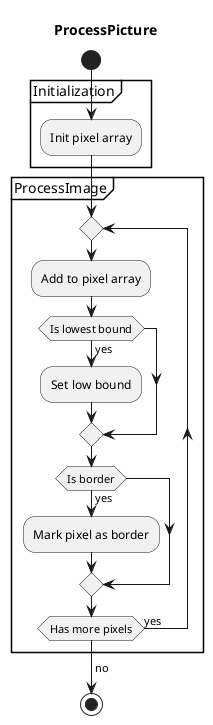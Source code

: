 @startuml
Title ProcessPicture

start

partition Initialization {

    :Init pixel array;

}

partition ProcessImage {
    repeat
      :Add to pixel array;

        if (Is lowest bound) then (yes)
          :Set low bound;
        endif

        if (Is border) then (yes)
          :Mark pixel as border;
        endif

    repeat while (Has more pixels) is (yes)
    ->no;
}
stop

@enduml